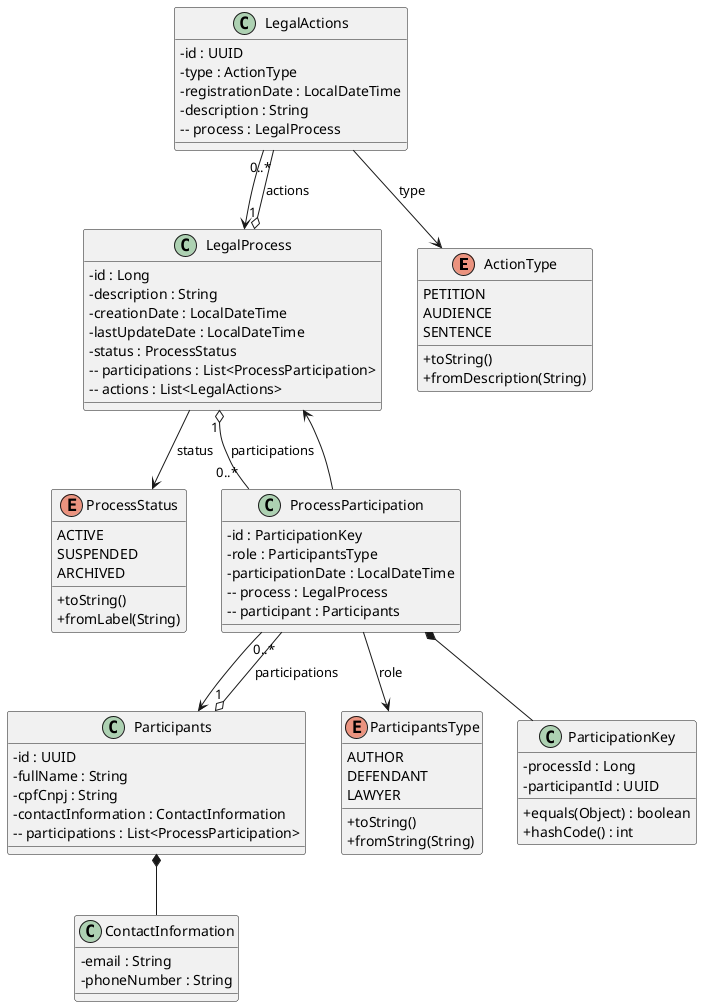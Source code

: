 @startuml
skinparam classAttributeIconSize 0

' ENUMS
enum ActionType {
    PETITION
    AUDIENCE
    SENTENCE
    + toString()
    + fromDescription(String)
}

enum ParticipantsType {
    AUTHOR
    DEFENDANT
    LAWYER
    + toString()
    + fromString(String)
}

enum ProcessStatus {
    ACTIVE
    SUSPENDED
    ARCHIVED
    + toString()
    + fromLabel(String)
}

' EMBEDDABLES
class ContactInformation {
    - email : String
    - phoneNumber : String
}

class ParticipationKey {
    - processId : Long
    - participantId : UUID
    + equals(Object) : boolean
    + hashCode() : int
}

' ENTITIES
class LegalProcess {
    - id : Long
    - description : String
    - creationDate : LocalDateTime
    - lastUpdateDate : LocalDateTime
    - status : ProcessStatus
    -- participations : List<ProcessParticipation>
    -- actions : List<LegalActions>
}

class Participants {
    - id : UUID
    - fullName : String
    - cpfCnpj : String
    - contactInformation : ContactInformation
    -- participations : List<ProcessParticipation>
}

class ProcessParticipation {
    - id : ParticipationKey
    - role : ParticipantsType
    - participationDate : LocalDateTime
    -- process : LegalProcess
    -- participant : Participants
}

class LegalActions {
    - id : UUID
    - type : ActionType
    - registrationDate : LocalDateTime
    - description : String
    -- process : LegalProcess
}

' RELATIONSHIPS

' LegalProcess ----< ProcessParticipation
LegalProcess "1" o-- "0..*" ProcessParticipation : participations

' Participants ----< ProcessParticipation
Participants "1" o-- "0..*" ProcessParticipation : participations

' LegalProcess ----< LegalActions
LegalProcess "1" o-- "0..*" LegalActions : actions

' ProcessParticipation --> ParticipationKey
ProcessParticipation *-- ParticipationKey

' Participants --> ContactInformation
Participants *-- ContactInformation

' ProcessParticipation --> LegalProcess : process
' ProcessParticipation --> Participants : participant
ProcessParticipation --> LegalProcess
ProcessParticipation --> Participants

' LegalActions --> LegalProcess : process
LegalActions --> LegalProcess

' ENUM USAGE (<< FIXED HERE >>)
LegalActions --> ActionType : type
LegalProcess --> ProcessStatus : status
ProcessParticipation --> ParticipantsType : role

@enduml
